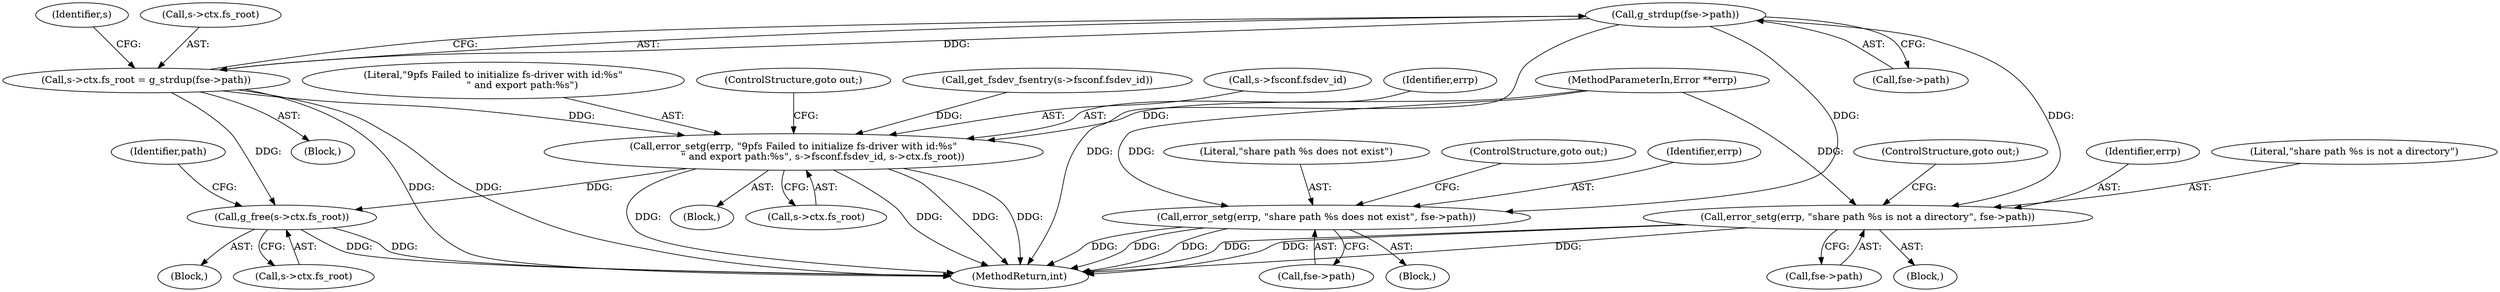 digraph "0_qemu_4774718e5c194026ba5ee7a28d9be49be3080e42@API" {
"1000239" [label="(Call,g_strdup(fse->path))"];
"1000233" [label="(Call,s->ctx.fs_root = g_strdup(fse->path))"];
"1000324" [label="(Call,error_setg(errp, \"9pfs Failed to initialize fs-driver with id:%s\"\n                   \" and export path:%s\", s->fsconf.fsdev_id, s->ctx.fs_root))"];
"1000404" [label="(Call,g_free(s->ctx.fs_root))"];
"1000368" [label="(Call,error_setg(errp, \"share path %s does not exist\", fse->path))"];
"1000383" [label="(Call,error_setg(errp, \"share path %s is not a directory\", fse->path))"];
"1000327" [label="(Call,s->fsconf.fsdev_id)"];
"1000325" [label="(Identifier,errp)"];
"1000326" [label="(Literal,\"9pfs Failed to initialize fs-driver with id:%s\"\n                   \" and export path:%s\")"];
"1000382" [label="(Block,)"];
"1000370" [label="(Literal,\"share path %s does not exist\")"];
"1000385" [label="(Literal,\"share path %s is not a directory\")"];
"1000374" [label="(ControlStructure,goto out;)"];
"1000247" [label="(Identifier,s)"];
"1000367" [label="(Block,)"];
"1000371" [label="(Call,fse->path)"];
"1000386" [label="(Call,fse->path)"];
"1000332" [label="(Call,s->ctx.fs_root)"];
"1000323" [label="(Block,)"];
"1000337" [label="(ControlStructure,goto out;)"];
"1000324" [label="(Call,error_setg(errp, \"9pfs Failed to initialize fs-driver with id:%s\"\n                   \" and export path:%s\", s->fsconf.fsdev_id, s->ctx.fs_root))"];
"1000404" [label="(Call,g_free(s->ctx.fs_root))"];
"1000240" [label="(Call,fse->path)"];
"1000107" [label="(Block,)"];
"1000106" [label="(MethodParameterIn,Error **errp)"];
"1000233" [label="(Call,s->ctx.fs_root = g_strdup(fse->path))"];
"1000399" [label="(Block,)"];
"1000383" [label="(Call,error_setg(errp, \"share path %s is not a directory\", fse->path))"];
"1000368" [label="(Call,error_setg(errp, \"share path %s does not exist\", fse->path))"];
"1000412" [label="(Identifier,path)"];
"1000234" [label="(Call,s->ctx.fs_root)"];
"1000415" [label="(MethodReturn,int)"];
"1000405" [label="(Call,s->ctx.fs_root)"];
"1000389" [label="(ControlStructure,goto out;)"];
"1000384" [label="(Identifier,errp)"];
"1000239" [label="(Call,g_strdup(fse->path))"];
"1000181" [label="(Call,get_fsdev_fsentry(s->fsconf.fsdev_id))"];
"1000369" [label="(Identifier,errp)"];
"1000239" -> "1000233"  [label="AST: "];
"1000239" -> "1000240"  [label="CFG: "];
"1000240" -> "1000239"  [label="AST: "];
"1000233" -> "1000239"  [label="CFG: "];
"1000239" -> "1000415"  [label="DDG: "];
"1000239" -> "1000233"  [label="DDG: "];
"1000239" -> "1000368"  [label="DDG: "];
"1000239" -> "1000383"  [label="DDG: "];
"1000233" -> "1000107"  [label="AST: "];
"1000234" -> "1000233"  [label="AST: "];
"1000247" -> "1000233"  [label="CFG: "];
"1000233" -> "1000415"  [label="DDG: "];
"1000233" -> "1000415"  [label="DDG: "];
"1000233" -> "1000324"  [label="DDG: "];
"1000233" -> "1000404"  [label="DDG: "];
"1000324" -> "1000323"  [label="AST: "];
"1000324" -> "1000332"  [label="CFG: "];
"1000325" -> "1000324"  [label="AST: "];
"1000326" -> "1000324"  [label="AST: "];
"1000327" -> "1000324"  [label="AST: "];
"1000332" -> "1000324"  [label="AST: "];
"1000337" -> "1000324"  [label="CFG: "];
"1000324" -> "1000415"  [label="DDG: "];
"1000324" -> "1000415"  [label="DDG: "];
"1000324" -> "1000415"  [label="DDG: "];
"1000324" -> "1000415"  [label="DDG: "];
"1000106" -> "1000324"  [label="DDG: "];
"1000181" -> "1000324"  [label="DDG: "];
"1000324" -> "1000404"  [label="DDG: "];
"1000404" -> "1000399"  [label="AST: "];
"1000404" -> "1000405"  [label="CFG: "];
"1000405" -> "1000404"  [label="AST: "];
"1000412" -> "1000404"  [label="CFG: "];
"1000404" -> "1000415"  [label="DDG: "];
"1000404" -> "1000415"  [label="DDG: "];
"1000368" -> "1000367"  [label="AST: "];
"1000368" -> "1000371"  [label="CFG: "];
"1000369" -> "1000368"  [label="AST: "];
"1000370" -> "1000368"  [label="AST: "];
"1000371" -> "1000368"  [label="AST: "];
"1000374" -> "1000368"  [label="CFG: "];
"1000368" -> "1000415"  [label="DDG: "];
"1000368" -> "1000415"  [label="DDG: "];
"1000368" -> "1000415"  [label="DDG: "];
"1000106" -> "1000368"  [label="DDG: "];
"1000383" -> "1000382"  [label="AST: "];
"1000383" -> "1000386"  [label="CFG: "];
"1000384" -> "1000383"  [label="AST: "];
"1000385" -> "1000383"  [label="AST: "];
"1000386" -> "1000383"  [label="AST: "];
"1000389" -> "1000383"  [label="CFG: "];
"1000383" -> "1000415"  [label="DDG: "];
"1000383" -> "1000415"  [label="DDG: "];
"1000383" -> "1000415"  [label="DDG: "];
"1000106" -> "1000383"  [label="DDG: "];
}

